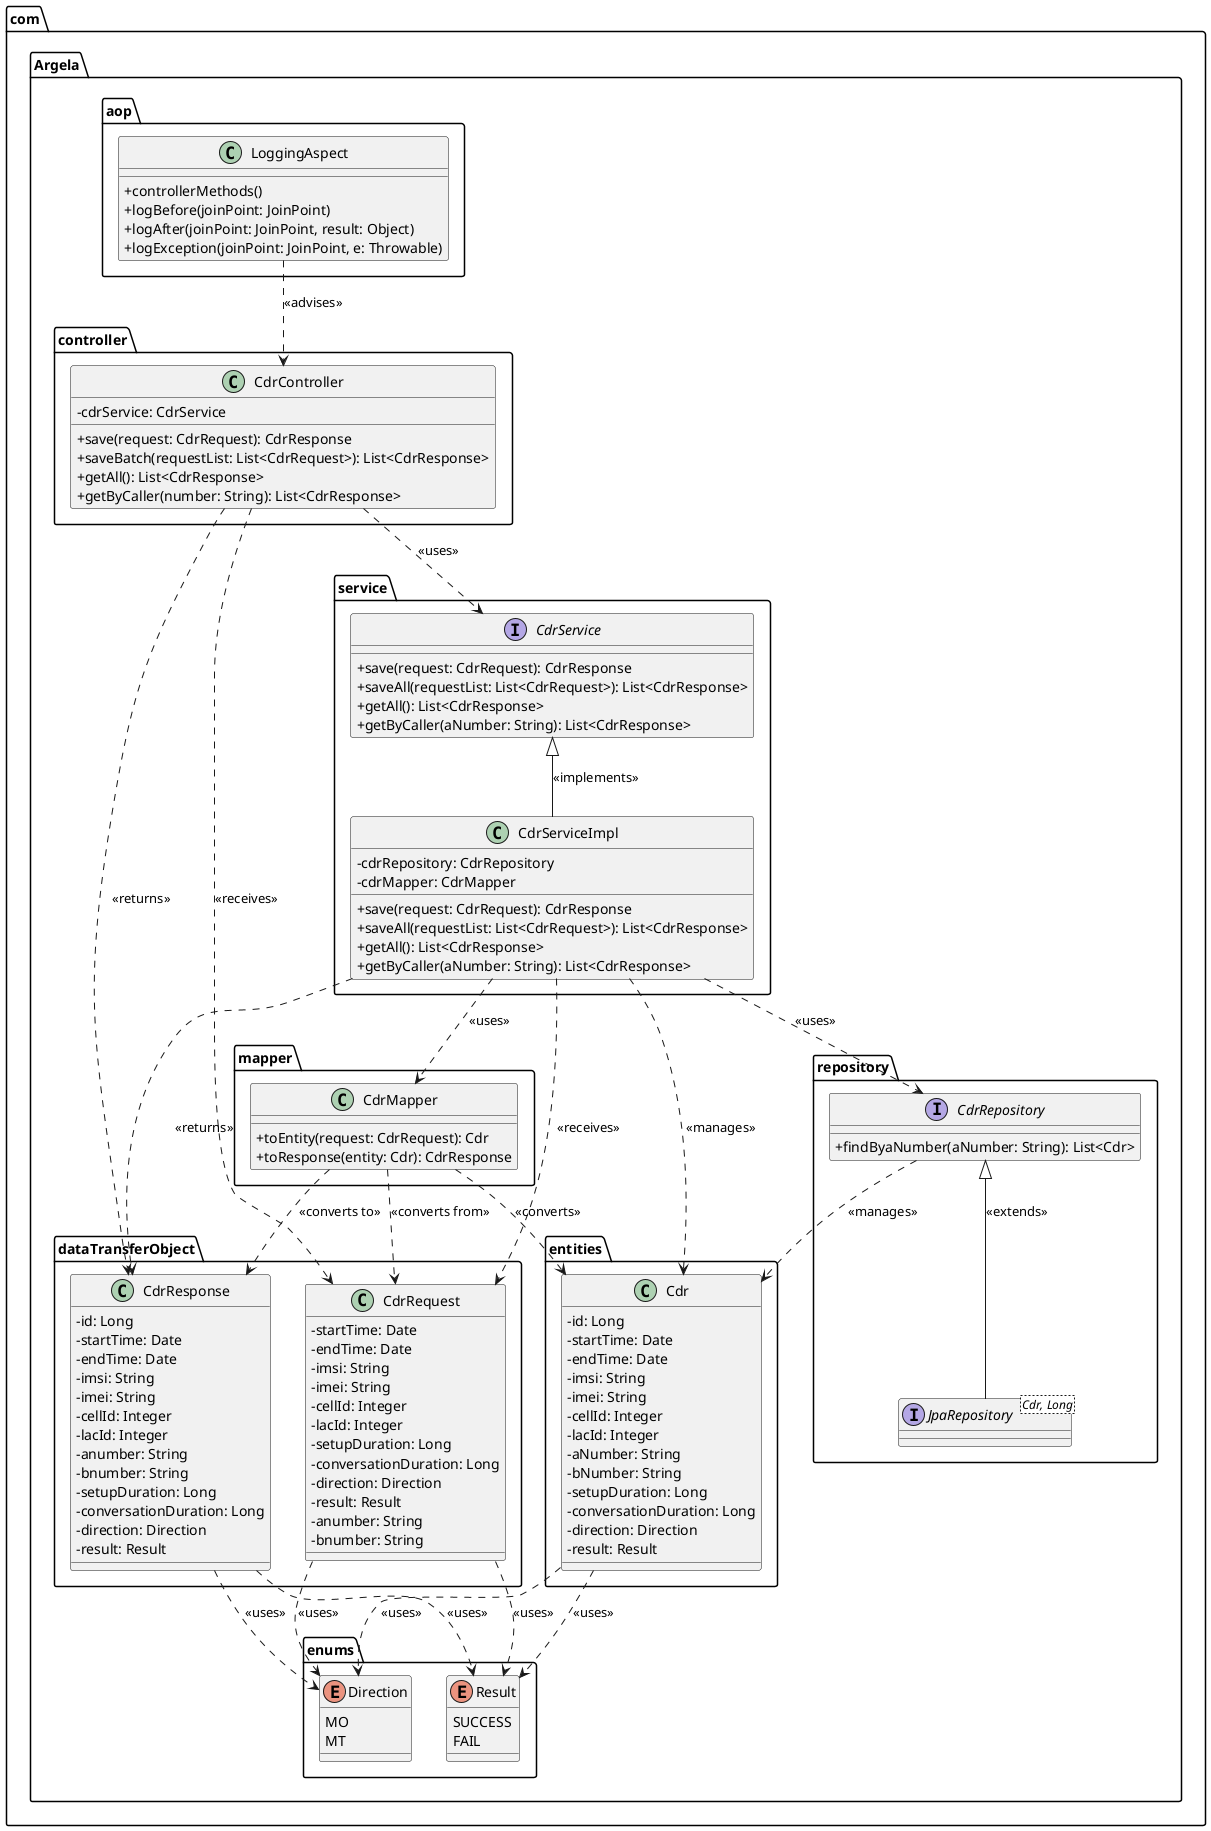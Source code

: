@startuml
skinparam classAttributeIconSize 0

package "com.Argela.aop" {
    class LoggingAspect {
        + controllerMethods()
        + logBefore(joinPoint: JoinPoint)
        + logAfter(joinPoint: JoinPoint, result: Object)
        + logException(joinPoint: JoinPoint, e: Throwable)
    }
}

package "com.Argela.controller" {
    class CdrController {
        - cdrService: CdrService
        + save(request: CdrRequest): CdrResponse
        + saveBatch(requestList: List<CdrRequest>): List<CdrResponse>
        + getAll(): List<CdrResponse>
        + getByCaller(number: String): List<CdrResponse>
    }
}

package "com.Argela.dataTransferObject" {
    class CdrRequest {
        - startTime: Date
        - endTime: Date
        - imsi: String
        - imei: String
        - cellId: Integer
        - lacId: Integer
        - setupDuration: Long
        - conversationDuration: Long
        - direction: Direction
        - result: Result
        - anumber: String
        - bnumber: String
    }
    class CdrResponse {
        - id: Long
        - startTime: Date
        - endTime: Date
        - imsi: String
        - imei: String
        - cellId: Integer
        - lacId: Integer
        - anumber: String
        - bnumber: String
        - setupDuration: Long
        - conversationDuration: Long
        - direction: Direction
        - result: Result
    }
}

package "com.Argela.entities" {
    class Cdr {
        - id: Long
        - startTime: Date
        - endTime: Date
        - imsi: String
        - imei: String
        - cellId: Integer
        - lacId: Integer
        - aNumber: String
        - bNumber: String
        - setupDuration: Long
        - conversationDuration: Long
        - direction: Direction
        - result: Result
    }
}

package "com.Argela.enums" {
    enum Direction {
        MO
        MT
    }
    enum Result {
        SUCCESS
        FAIL
    }
}

package "com.Argela.mapper" {
    class CdrMapper {
        + toEntity(request: CdrRequest): Cdr
        + toResponse(entity: Cdr): CdrResponse
    }
}

package "com.Argela.repository" {
    interface "JpaRepository<Cdr, Long>" as JpaRepo
    interface CdrRepository {
        + findByaNumber(aNumber: String): List<Cdr>
    }
}

package "com.Argela.service" {
    interface CdrService {
        + save(request: CdrRequest): CdrResponse
        + saveAll(requestList: List<CdrRequest>): List<CdrResponse>
        + getAll(): List<CdrResponse>
        + getByCaller(aNumber: String): List<CdrResponse>
    }
    class CdrServiceImpl {
        - cdrRepository: CdrRepository
        - cdrMapper: CdrMapper
        + save(request: CdrRequest): CdrResponse
        + saveAll(requestList: List<CdrRequest>): List<CdrResponse>
        + getAll(): List<CdrResponse>
        + getByCaller(aNumber: String): List<CdrResponse>
    }
}

CdrController ..> CdrService : <<uses>>
CdrController ..> CdrRequest : <<receives>>
CdrController ..> CdrResponse : <<returns>>
LoggingAspect ..> CdrController : <<advises>>

CdrService <|-- CdrServiceImpl : <<implements>>
CdrServiceImpl ..> CdrRepository : <<uses>>
CdrServiceImpl ..> CdrMapper : <<uses>>
CdrServiceImpl ..> CdrRequest : <<receives>>
CdrServiceImpl ..> CdrResponse : <<returns>>
CdrServiceImpl ..> Cdr : <<manages>>

CdrRepository <|-- JpaRepo : <<extends>>
CdrRepository ..> Cdr : <<manages>>

CdrMapper ..> CdrRequest : <<converts from>>
CdrMapper ..> CdrResponse : <<converts to>>
CdrMapper ..> Cdr : <<converts>>

CdrRequest ..> Direction : <<uses>>
CdrRequest ..> Result : <<uses>>
CdrResponse ..> Direction : <<uses>>
CdrResponse ..> Result : <<uses>>
Cdr ..> Direction : <<uses>>
Cdr ..> Result : <<uses>>

@enduml
